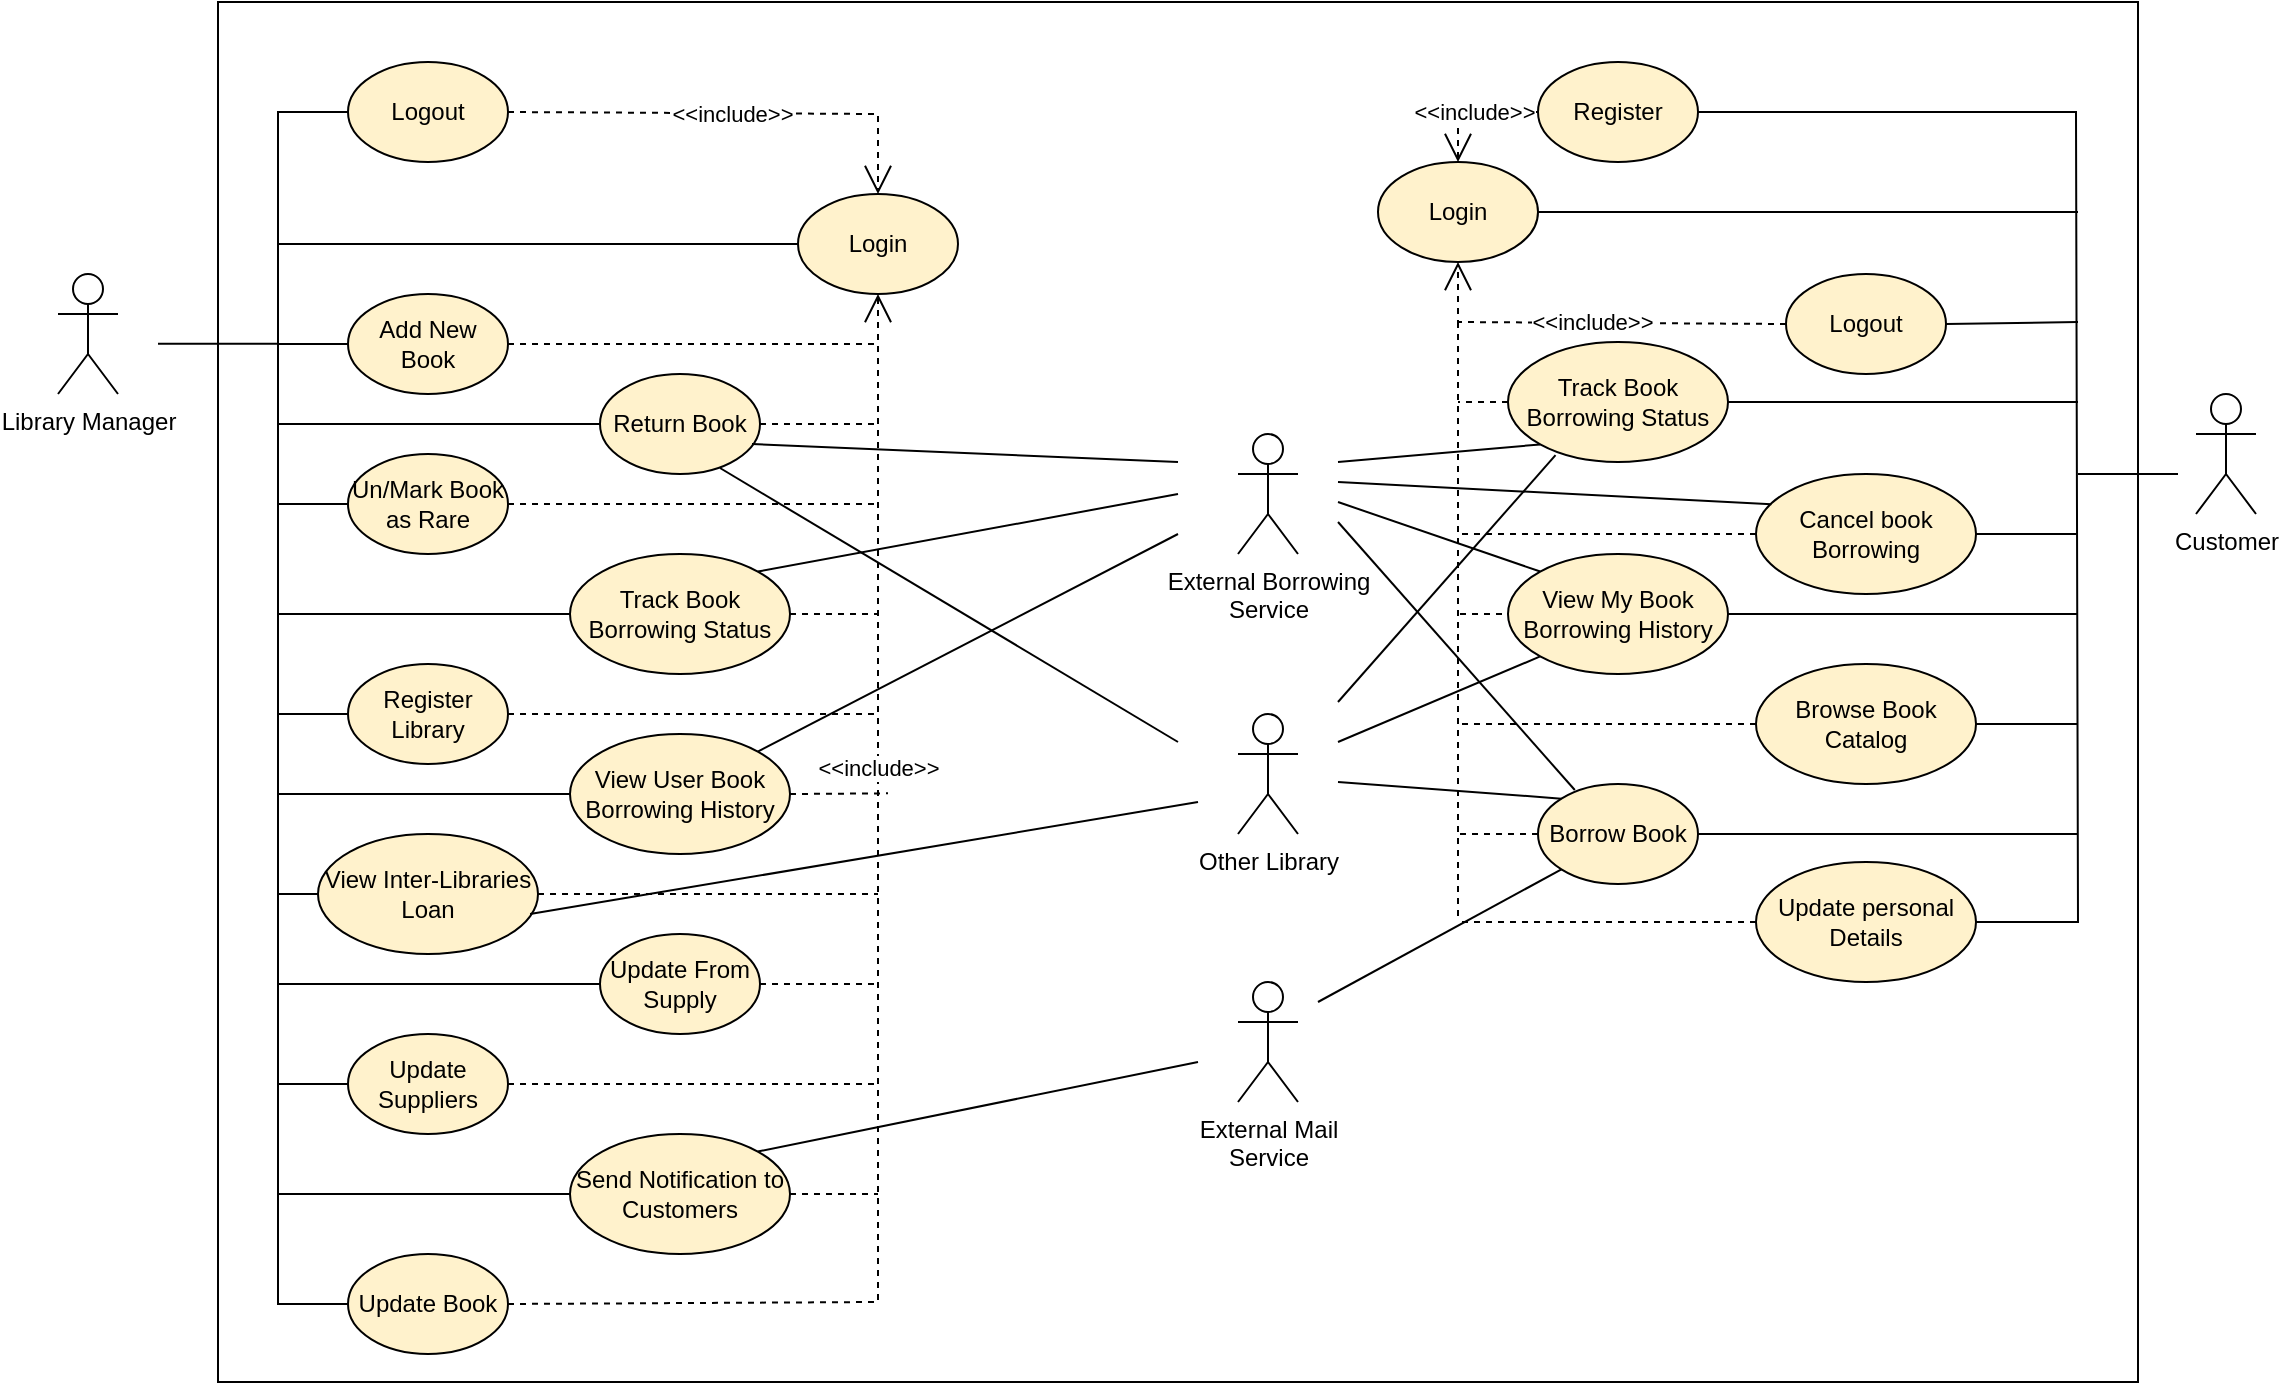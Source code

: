 <mxfile version="24.7.6">
  <diagram name="Page-1" id="7oypQDB3SKRC0D1iNIvr">
    <mxGraphModel dx="2234" dy="746" grid="0" gridSize="10" guides="1" tooltips="1" connect="1" arrows="1" fold="1" page="0" pageScale="1" pageWidth="850" pageHeight="1100" math="0" shadow="0">
      <root>
        <mxCell id="0" />
        <mxCell id="1" parent="0" />
        <mxCell id="VYR5HJMIhHFBfFQLynJq-1" value="Library Manager" style="shape=umlActor;verticalLabelPosition=bottom;verticalAlign=top;html=1;outlineConnect=0;" parent="1" vertex="1">
          <mxGeometry x="-400" y="176" width="30" height="60" as="geometry" />
        </mxCell>
        <mxCell id="VYR5HJMIhHFBfFQLynJq-2" value="Customer" style="shape=umlActor;verticalLabelPosition=bottom;verticalAlign=top;html=1;outlineConnect=0;" parent="1" vertex="1">
          <mxGeometry x="669" y="236" width="30" height="60" as="geometry" />
        </mxCell>
        <mxCell id="VYR5HJMIhHFBfFQLynJq-6" value="Login" style="ellipse;whiteSpace=wrap;html=1;fillColor=#fff2cc;strokeColor=#000000;" parent="1" vertex="1">
          <mxGeometry x="-30" y="136" width="80" height="50" as="geometry" />
        </mxCell>
        <mxCell id="VYR5HJMIhHFBfFQLynJq-7" value="Logout" style="ellipse;whiteSpace=wrap;html=1;fillColor=#fff2cc;strokeColor=#000000;" parent="1" vertex="1">
          <mxGeometry x="-255" y="70" width="80" height="50" as="geometry" />
        </mxCell>
        <mxCell id="VYR5HJMIhHFBfFQLynJq-11" value="External Mail&lt;div&gt;Service&lt;/div&gt;" style="shape=umlActor;verticalLabelPosition=bottom;verticalAlign=top;html=1;outlineConnect=0;" parent="1" vertex="1">
          <mxGeometry x="190" y="530" width="30" height="60" as="geometry" />
        </mxCell>
        <mxCell id="VYR5HJMIhHFBfFQLynJq-12" value="External Borrowing&lt;div&gt;Service&lt;/div&gt;" style="shape=umlActor;verticalLabelPosition=bottom;verticalAlign=top;html=1;outlineConnect=0;" parent="1" vertex="1">
          <mxGeometry x="190" y="256" width="30" height="60" as="geometry" />
        </mxCell>
        <mxCell id="VYR5HJMIhHFBfFQLynJq-13" value="Other Library" style="shape=umlActor;verticalLabelPosition=bottom;verticalAlign=top;html=1;outlineConnect=0;" parent="1" vertex="1">
          <mxGeometry x="190" y="396" width="30" height="60" as="geometry" />
        </mxCell>
        <mxCell id="VYR5HJMIhHFBfFQLynJq-16" value="Add New&lt;div&gt;Book&lt;/div&gt;" style="ellipse;whiteSpace=wrap;html=1;fillColor=#fff2cc;strokeColor=#000000;" parent="1" vertex="1">
          <mxGeometry x="-255" y="186" width="80" height="50" as="geometry" />
        </mxCell>
        <mxCell id="VYR5HJMIhHFBfFQLynJq-17" value="Un/Mark Book&lt;div&gt;as Rare&lt;/div&gt;" style="ellipse;whiteSpace=wrap;html=1;fillColor=#fff2cc;strokeColor=#000000;" parent="1" vertex="1">
          <mxGeometry x="-255" y="266" width="80" height="50" as="geometry" />
        </mxCell>
        <mxCell id="VYR5HJMIhHFBfFQLynJq-19" value="Register Library" style="ellipse;whiteSpace=wrap;html=1;fillColor=#fff2cc;strokeColor=#000000;" parent="1" vertex="1">
          <mxGeometry x="-255" y="371" width="80" height="50" as="geometry" />
        </mxCell>
        <mxCell id="VYR5HJMIhHFBfFQLynJq-20" value="Track Book Borrowing Status" style="ellipse;whiteSpace=wrap;html=1;fillColor=#fff2cc;strokeColor=#000000;" parent="1" vertex="1">
          <mxGeometry x="-144" y="316" width="110" height="60" as="geometry" />
        </mxCell>
        <mxCell id="VYR5HJMIhHFBfFQLynJq-21" value="View User Book Borrowing History" style="ellipse;whiteSpace=wrap;html=1;fillColor=#fff2cc;strokeColor=#000000;" parent="1" vertex="1">
          <mxGeometry x="-144" y="406" width="110" height="60" as="geometry" />
        </mxCell>
        <mxCell id="VYR5HJMIhHFBfFQLynJq-22" value="View Inter-Libraries Loan" style="ellipse;whiteSpace=wrap;html=1;fillColor=#fff2cc;strokeColor=#000000;" parent="1" vertex="1">
          <mxGeometry x="-270" y="456" width="110" height="60" as="geometry" />
        </mxCell>
        <mxCell id="VYR5HJMIhHFBfFQLynJq-24" value="Update Suppliers" style="ellipse;whiteSpace=wrap;html=1;fillColor=#fff2cc;strokeColor=#000000;" parent="1" vertex="1">
          <mxGeometry x="-255" y="556" width="80" height="50" as="geometry" />
        </mxCell>
        <mxCell id="VYR5HJMIhHFBfFQLynJq-25" value="Update From Supply" style="ellipse;whiteSpace=wrap;html=1;fillColor=#fff2cc;strokeColor=#000000;" parent="1" vertex="1">
          <mxGeometry x="-129" y="506" width="80" height="50" as="geometry" />
        </mxCell>
        <mxCell id="VYR5HJMIhHFBfFQLynJq-28" value="Send Notification to Customers" style="ellipse;whiteSpace=wrap;html=1;fillColor=#fff2cc;strokeColor=#000000;" parent="1" vertex="1">
          <mxGeometry x="-144" y="606" width="110" height="60" as="geometry" />
        </mxCell>
        <mxCell id="VYR5HJMIhHFBfFQLynJq-37" value="" style="endArrow=none;html=1;rounded=0;entryX=0;entryY=0.5;entryDx=0;entryDy=0;exitX=0;exitY=0.5;exitDx=0;exitDy=0;" parent="1" target="VYR5HJMIhHFBfFQLynJq-7" edge="1">
          <mxGeometry width="50" height="50" relative="1" as="geometry">
            <mxPoint x="-255" y="691" as="sourcePoint" />
            <mxPoint x="-40" y="186" as="targetPoint" />
            <Array as="points">
              <mxPoint x="-290" y="691" />
              <mxPoint x="-290" y="95" />
            </Array>
          </mxGeometry>
        </mxCell>
        <mxCell id="VYR5HJMIhHFBfFQLynJq-39" value="&amp;lt;&amp;lt;include&amp;gt;&amp;gt;" style="endArrow=open;endSize=12;dashed=1;html=1;rounded=0;exitX=1;exitY=0.5;exitDx=0;exitDy=0;entryX=0.5;entryY=0;entryDx=0;entryDy=0;" parent="1" source="VYR5HJMIhHFBfFQLynJq-7" target="VYR5HJMIhHFBfFQLynJq-6" edge="1">
          <mxGeometry width="160" relative="1" as="geometry">
            <mxPoint x="50" y="336" as="sourcePoint" />
            <mxPoint x="210" y="336" as="targetPoint" />
            <Array as="points">
              <mxPoint x="10" y="96" />
            </Array>
          </mxGeometry>
        </mxCell>
        <mxCell id="VYR5HJMIhHFBfFQLynJq-44" value="" style="endArrow=none;html=1;rounded=0;exitX=0;exitY=0.5;exitDx=0;exitDy=0;" parent="1" source="VYR5HJMIhHFBfFQLynJq-6" edge="1">
          <mxGeometry width="50" height="50" relative="1" as="geometry">
            <mxPoint x="110" y="366" as="sourcePoint" />
            <mxPoint x="-290" y="161" as="targetPoint" />
          </mxGeometry>
        </mxCell>
        <mxCell id="VYR5HJMIhHFBfFQLynJq-50" value="" style="endArrow=none;html=1;rounded=0;exitX=0;exitY=0.5;exitDx=0;exitDy=0;" parent="1" source="VYR5HJMIhHFBfFQLynJq-16" edge="1">
          <mxGeometry width="50" height="50" relative="1" as="geometry">
            <mxPoint x="110" y="366" as="sourcePoint" />
            <mxPoint x="-290" y="211" as="targetPoint" />
          </mxGeometry>
        </mxCell>
        <mxCell id="VYR5HJMIhHFBfFQLynJq-51" value="&amp;lt;&amp;lt;include&amp;gt;&amp;gt;" style="endArrow=open;endSize=12;dashed=1;html=1;rounded=0;entryX=0.5;entryY=1;entryDx=0;entryDy=0;exitX=1;exitY=0.5;exitDx=0;exitDy=0;" parent="1" target="VYR5HJMIhHFBfFQLynJq-6" edge="1">
          <mxGeometry x="0.313" width="160" relative="1" as="geometry">
            <mxPoint x="-175" y="691" as="sourcePoint" />
            <mxPoint x="1" y="146" as="targetPoint" />
            <Array as="points">
              <mxPoint x="10" y="690" />
            </Array>
            <mxPoint as="offset" />
          </mxGeometry>
        </mxCell>
        <mxCell id="VYR5HJMIhHFBfFQLynJq-53" value="" style="endArrow=none;dashed=1;html=1;rounded=0;exitX=1;exitY=0.5;exitDx=0;exitDy=0;" parent="1" source="VYR5HJMIhHFBfFQLynJq-16" edge="1">
          <mxGeometry width="50" height="50" relative="1" as="geometry">
            <mxPoint x="90" y="386" as="sourcePoint" />
            <mxPoint x="10" y="211" as="targetPoint" />
          </mxGeometry>
        </mxCell>
        <mxCell id="VYR5HJMIhHFBfFQLynJq-54" value="" style="endArrow=none;dashed=1;html=1;rounded=0;exitX=1;exitY=0.5;exitDx=0;exitDy=0;" parent="1" edge="1">
          <mxGeometry width="50" height="50" relative="1" as="geometry">
            <mxPoint x="-49" y="251" as="sourcePoint" />
            <mxPoint x="10" y="251" as="targetPoint" />
          </mxGeometry>
        </mxCell>
        <mxCell id="VYR5HJMIhHFBfFQLynJq-55" value="" style="endArrow=none;dashed=1;html=1;rounded=0;exitX=1;exitY=0.5;exitDx=0;exitDy=0;" parent="1" source="VYR5HJMIhHFBfFQLynJq-17" edge="1">
          <mxGeometry width="50" height="50" relative="1" as="geometry">
            <mxPoint x="-149" y="290.66" as="sourcePoint" />
            <mxPoint x="10" y="291" as="targetPoint" />
          </mxGeometry>
        </mxCell>
        <mxCell id="VYR5HJMIhHFBfFQLynJq-56" value="" style="endArrow=none;dashed=1;html=1;rounded=0;exitX=1;exitY=0.5;exitDx=0;exitDy=0;" parent="1" source="VYR5HJMIhHFBfFQLynJq-20" edge="1">
          <mxGeometry width="50" height="50" relative="1" as="geometry">
            <mxPoint x="-165" y="301" as="sourcePoint" />
            <mxPoint x="10" y="346" as="targetPoint" />
          </mxGeometry>
        </mxCell>
        <mxCell id="VYR5HJMIhHFBfFQLynJq-57" value="" style="endArrow=none;dashed=1;html=1;rounded=0;exitX=1;exitY=0.5;exitDx=0;exitDy=0;" parent="1" source="VYR5HJMIhHFBfFQLynJq-19" edge="1">
          <mxGeometry width="50" height="50" relative="1" as="geometry">
            <mxPoint x="-24" y="356" as="sourcePoint" />
            <mxPoint x="10" y="396" as="targetPoint" />
          </mxGeometry>
        </mxCell>
        <mxCell id="VYR5HJMIhHFBfFQLynJq-58" value="" style="endArrow=none;dashed=1;html=1;rounded=0;exitX=1;exitY=0.5;exitDx=0;exitDy=0;" parent="1" source="VYR5HJMIhHFBfFQLynJq-21" edge="1">
          <mxGeometry width="50" height="50" relative="1" as="geometry">
            <mxPoint x="-20" y="466" as="sourcePoint" />
            <mxPoint x="15" y="435.66" as="targetPoint" />
          </mxGeometry>
        </mxCell>
        <mxCell id="VYR5HJMIhHFBfFQLynJq-59" value="" style="endArrow=none;dashed=1;html=1;rounded=0;exitX=1;exitY=0.5;exitDx=0;exitDy=0;" parent="1" source="VYR5HJMIhHFBfFQLynJq-25" edge="1">
          <mxGeometry width="50" height="50" relative="1" as="geometry">
            <mxPoint x="-155" y="416" as="sourcePoint" />
            <mxPoint x="10" y="531" as="targetPoint" />
          </mxGeometry>
        </mxCell>
        <mxCell id="VYR5HJMIhHFBfFQLynJq-60" value="" style="endArrow=none;dashed=1;html=1;rounded=0;exitX=1;exitY=0.5;exitDx=0;exitDy=0;" parent="1" source="VYR5HJMIhHFBfFQLynJq-22" edge="1">
          <mxGeometry width="50" height="50" relative="1" as="geometry">
            <mxPoint x="-145" y="426" as="sourcePoint" />
            <mxPoint x="10" y="486" as="targetPoint" />
          </mxGeometry>
        </mxCell>
        <mxCell id="VYR5HJMIhHFBfFQLynJq-61" value="" style="endArrow=none;dashed=1;html=1;rounded=0;exitX=1;exitY=0.5;exitDx=0;exitDy=0;" parent="1" source="VYR5HJMIhHFBfFQLynJq-24" edge="1">
          <mxGeometry width="50" height="50" relative="1" as="geometry">
            <mxPoint x="-135" y="436" as="sourcePoint" />
            <mxPoint x="10" y="581" as="targetPoint" />
          </mxGeometry>
        </mxCell>
        <mxCell id="VYR5HJMIhHFBfFQLynJq-62" value="" style="endArrow=none;html=1;rounded=0;entryX=0;entryY=0.5;entryDx=0;entryDy=0;" parent="1" edge="1">
          <mxGeometry width="50" height="50" relative="1" as="geometry">
            <mxPoint x="-290" y="251" as="sourcePoint" />
            <mxPoint x="-129" y="251" as="targetPoint" />
          </mxGeometry>
        </mxCell>
        <mxCell id="VYR5HJMIhHFBfFQLynJq-63" value="" style="endArrow=none;html=1;rounded=0;exitX=0;exitY=0.5;exitDx=0;exitDy=0;" parent="1" source="VYR5HJMIhHFBfFQLynJq-17" edge="1">
          <mxGeometry width="50" height="50" relative="1" as="geometry">
            <mxPoint x="-235" y="231" as="sourcePoint" />
            <mxPoint x="-290" y="291" as="targetPoint" />
          </mxGeometry>
        </mxCell>
        <mxCell id="VYR5HJMIhHFBfFQLynJq-64" value="" style="endArrow=none;html=1;rounded=0;exitX=0;exitY=0.5;exitDx=0;exitDy=0;" parent="1" source="VYR5HJMIhHFBfFQLynJq-20" edge="1">
          <mxGeometry width="50" height="50" relative="1" as="geometry">
            <mxPoint x="-225" y="241" as="sourcePoint" />
            <mxPoint x="-290" y="346" as="targetPoint" />
          </mxGeometry>
        </mxCell>
        <mxCell id="VYR5HJMIhHFBfFQLynJq-65" value="" style="endArrow=none;html=1;rounded=0;exitX=0;exitY=0.5;exitDx=0;exitDy=0;" parent="1" source="VYR5HJMIhHFBfFQLynJq-19" edge="1">
          <mxGeometry width="50" height="50" relative="1" as="geometry">
            <mxPoint x="-215" y="251" as="sourcePoint" />
            <mxPoint x="-290" y="396" as="targetPoint" />
          </mxGeometry>
        </mxCell>
        <mxCell id="VYR5HJMIhHFBfFQLynJq-66" value="" style="endArrow=none;html=1;rounded=0;exitX=0;exitY=0.5;exitDx=0;exitDy=0;" parent="1" source="VYR5HJMIhHFBfFQLynJq-21" edge="1">
          <mxGeometry width="50" height="50" relative="1" as="geometry">
            <mxPoint x="-205" y="261" as="sourcePoint" />
            <mxPoint x="-290" y="436" as="targetPoint" />
          </mxGeometry>
        </mxCell>
        <mxCell id="VYR5HJMIhHFBfFQLynJq-67" value="" style="endArrow=none;html=1;rounded=0;exitX=0;exitY=0.5;exitDx=0;exitDy=0;" parent="1" source="VYR5HJMIhHFBfFQLynJq-22" edge="1">
          <mxGeometry width="50" height="50" relative="1" as="geometry">
            <mxPoint x="-195" y="271" as="sourcePoint" />
            <mxPoint x="-290" y="486" as="targetPoint" />
          </mxGeometry>
        </mxCell>
        <mxCell id="VYR5HJMIhHFBfFQLynJq-68" value="" style="endArrow=none;html=1;rounded=0;exitX=0;exitY=0.5;exitDx=0;exitDy=0;" parent="1" source="VYR5HJMIhHFBfFQLynJq-25" edge="1">
          <mxGeometry width="50" height="50" relative="1" as="geometry">
            <mxPoint x="-185" y="281" as="sourcePoint" />
            <mxPoint x="-290" y="531" as="targetPoint" />
          </mxGeometry>
        </mxCell>
        <mxCell id="VYR5HJMIhHFBfFQLynJq-69" value="" style="endArrow=none;html=1;rounded=0;exitX=0;exitY=0.5;exitDx=0;exitDy=0;" parent="1" source="VYR5HJMIhHFBfFQLynJq-24" edge="1">
          <mxGeometry width="50" height="50" relative="1" as="geometry">
            <mxPoint x="-175" y="291" as="sourcePoint" />
            <mxPoint x="-290" y="581" as="targetPoint" />
          </mxGeometry>
        </mxCell>
        <mxCell id="VYR5HJMIhHFBfFQLynJq-70" value="" style="endArrow=none;html=1;rounded=0;" parent="1" edge="1">
          <mxGeometry width="50" height="50" relative="1" as="geometry">
            <mxPoint x="-350" y="210.92" as="sourcePoint" />
            <mxPoint x="-290" y="210.92" as="targetPoint" />
          </mxGeometry>
        </mxCell>
        <mxCell id="0BpXNySAbxVzcku25Eo5-1" value="" style="endArrow=none;html=1;rounded=0;exitX=1;exitY=0;exitDx=0;exitDy=0;" edge="1" parent="1" source="VYR5HJMIhHFBfFQLynJq-20">
          <mxGeometry width="50" height="50" relative="1" as="geometry">
            <mxPoint x="70" y="366" as="sourcePoint" />
            <mxPoint x="160" y="286" as="targetPoint" />
          </mxGeometry>
        </mxCell>
        <mxCell id="0BpXNySAbxVzcku25Eo5-3" value="" style="endArrow=none;html=1;rounded=0;exitX=1;exitY=0;exitDx=0;exitDy=0;" edge="1" parent="1" source="VYR5HJMIhHFBfFQLynJq-21">
          <mxGeometry width="50" height="50" relative="1" as="geometry">
            <mxPoint x="20" y="466" as="sourcePoint" />
            <mxPoint x="160" y="306" as="targetPoint" />
          </mxGeometry>
        </mxCell>
        <mxCell id="0BpXNySAbxVzcku25Eo5-4" value="" style="endArrow=none;html=1;rounded=0;exitX=0.964;exitY=0.667;exitDx=0;exitDy=0;exitPerimeter=0;" edge="1" parent="1" source="VYR5HJMIhHFBfFQLynJq-22">
          <mxGeometry width="50" height="50" relative="1" as="geometry">
            <mxPoint x="60" y="576" as="sourcePoint" />
            <mxPoint x="170" y="440" as="targetPoint" />
          </mxGeometry>
        </mxCell>
        <mxCell id="0BpXNySAbxVzcku25Eo5-5" value="" style="endArrow=none;html=1;rounded=0;exitX=1;exitY=0;exitDx=0;exitDy=0;" edge="1" parent="1" source="VYR5HJMIhHFBfFQLynJq-28">
          <mxGeometry width="50" height="50" relative="1" as="geometry">
            <mxPoint x="20" y="566" as="sourcePoint" />
            <mxPoint x="170" y="570" as="targetPoint" />
          </mxGeometry>
        </mxCell>
        <mxCell id="0BpXNySAbxVzcku25Eo5-6" value="Login" style="ellipse;whiteSpace=wrap;html=1;fillColor=#fff2cc;strokeColor=#000000;" vertex="1" parent="1">
          <mxGeometry x="260" y="120" width="80" height="50" as="geometry" />
        </mxCell>
        <mxCell id="0BpXNySAbxVzcku25Eo5-7" value="Logout" style="ellipse;whiteSpace=wrap;html=1;fillColor=#fff2cc;strokeColor=#000000;" vertex="1" parent="1">
          <mxGeometry x="464" y="176" width="80" height="50" as="geometry" />
        </mxCell>
        <mxCell id="0BpXNySAbxVzcku25Eo5-8" value="Register" style="ellipse;whiteSpace=wrap;html=1;fillColor=#fff2cc;strokeColor=#000000;" vertex="1" parent="1">
          <mxGeometry x="340" y="70" width="80" height="50" as="geometry" />
        </mxCell>
        <mxCell id="0BpXNySAbxVzcku25Eo5-10" value="Browse Book Catalog" style="ellipse;whiteSpace=wrap;html=1;fillColor=#fff2cc;strokeColor=#000000;" vertex="1" parent="1">
          <mxGeometry x="449" y="371" width="110" height="60" as="geometry" />
        </mxCell>
        <mxCell id="0BpXNySAbxVzcku25Eo5-13" value="Cancel book Borrowing" style="ellipse;whiteSpace=wrap;html=1;fillColor=#fff2cc;strokeColor=#000000;" vertex="1" parent="1">
          <mxGeometry x="449" y="276" width="110" height="60" as="geometry" />
        </mxCell>
        <mxCell id="0BpXNySAbxVzcku25Eo5-15" value="" style="endArrow=none;html=1;rounded=0;entryX=0;entryY=0.5;entryDx=0;entryDy=0;" edge="1" parent="1" target="VYR5HJMIhHFBfFQLynJq-28">
          <mxGeometry width="50" height="50" relative="1" as="geometry">
            <mxPoint x="-290" y="636" as="sourcePoint" />
            <mxPoint x="-170" y="600" as="targetPoint" />
          </mxGeometry>
        </mxCell>
        <mxCell id="0BpXNySAbxVzcku25Eo5-17" value="" style="endArrow=none;dashed=1;html=1;rounded=0;exitX=1;exitY=0.5;exitDx=0;exitDy=0;" edge="1" parent="1" source="VYR5HJMIhHFBfFQLynJq-28">
          <mxGeometry width="50" height="50" relative="1" as="geometry">
            <mxPoint x="-34" y="646" as="sourcePoint" />
            <mxPoint x="10" y="636" as="targetPoint" />
          </mxGeometry>
        </mxCell>
        <mxCell id="0BpXNySAbxVzcku25Eo5-18" value="" style="endArrow=none;html=1;rounded=0;entryX=1;entryY=0.5;entryDx=0;entryDy=0;exitX=1;exitY=0.5;exitDx=0;exitDy=0;" edge="1" parent="1" source="0BpXNySAbxVzcku25Eo5-19" target="0BpXNySAbxVzcku25Eo5-8">
          <mxGeometry width="50" height="50" relative="1" as="geometry">
            <mxPoint x="644" y="784" as="sourcePoint" />
            <mxPoint x="644" y="188" as="targetPoint" />
            <Array as="points">
              <mxPoint x="610" y="500" />
              <mxPoint x="609" y="95" />
            </Array>
          </mxGeometry>
        </mxCell>
        <mxCell id="0BpXNySAbxVzcku25Eo5-19" value="Update personal Details" style="ellipse;whiteSpace=wrap;html=1;fillColor=#fff2cc;strokeColor=#000000;" vertex="1" parent="1">
          <mxGeometry x="449" y="470" width="110" height="60" as="geometry" />
        </mxCell>
        <mxCell id="0BpXNySAbxVzcku25Eo5-21" value="Track Book Borrowing Status" style="ellipse;whiteSpace=wrap;html=1;fillColor=#fff2cc;strokeColor=#000000;" vertex="1" parent="1">
          <mxGeometry x="325" y="210" width="110" height="60" as="geometry" />
        </mxCell>
        <mxCell id="0BpXNySAbxVzcku25Eo5-23" value="" style="endArrow=none;html=1;rounded=0;" edge="1" parent="1">
          <mxGeometry width="50" height="50" relative="1" as="geometry">
            <mxPoint x="660" y="276" as="sourcePoint" />
            <mxPoint x="610" y="276" as="targetPoint" />
          </mxGeometry>
        </mxCell>
        <mxCell id="0BpXNySAbxVzcku25Eo5-24" value="" style="endArrow=none;html=1;rounded=0;entryX=1;entryY=0.5;entryDx=0;entryDy=0;" edge="1" parent="1" target="0BpXNySAbxVzcku25Eo5-7">
          <mxGeometry width="50" height="50" relative="1" as="geometry">
            <mxPoint x="610" y="200" as="sourcePoint" />
            <mxPoint x="559" y="184.58" as="targetPoint" />
          </mxGeometry>
        </mxCell>
        <mxCell id="0BpXNySAbxVzcku25Eo5-25" value="" style="endArrow=none;html=1;rounded=0;entryX=1;entryY=0.5;entryDx=0;entryDy=0;" edge="1" parent="1" target="0BpXNySAbxVzcku25Eo5-21">
          <mxGeometry width="50" height="50" relative="1" as="geometry">
            <mxPoint x="610" y="240" as="sourcePoint" />
            <mxPoint x="510" y="235.17" as="targetPoint" />
          </mxGeometry>
        </mxCell>
        <mxCell id="0BpXNySAbxVzcku25Eo5-26" value="" style="endArrow=none;html=1;rounded=0;entryX=1;entryY=0.5;entryDx=0;entryDy=0;" edge="1" parent="1" target="0BpXNySAbxVzcku25Eo5-6">
          <mxGeometry width="50" height="50" relative="1" as="geometry">
            <mxPoint x="610" y="145" as="sourcePoint" />
            <mxPoint x="384" y="136" as="targetPoint" />
          </mxGeometry>
        </mxCell>
        <mxCell id="0BpXNySAbxVzcku25Eo5-27" value="" style="endArrow=none;html=1;rounded=0;entryX=1;entryY=0.5;entryDx=0;entryDy=0;" edge="1" parent="1" target="0BpXNySAbxVzcku25Eo5-13">
          <mxGeometry width="50" height="50" relative="1" as="geometry">
            <mxPoint x="610" y="306" as="sourcePoint" />
            <mxPoint x="570" y="290" as="targetPoint" />
          </mxGeometry>
        </mxCell>
        <mxCell id="0BpXNySAbxVzcku25Eo5-28" value="" style="endArrow=none;html=1;rounded=0;entryX=1;entryY=0.5;entryDx=0;entryDy=0;" edge="1" parent="1">
          <mxGeometry width="50" height="50" relative="1" as="geometry">
            <mxPoint x="610" y="346" as="sourcePoint" />
            <mxPoint x="420" y="346" as="targetPoint" />
          </mxGeometry>
        </mxCell>
        <mxCell id="0BpXNySAbxVzcku25Eo5-29" value="" style="endArrow=none;html=1;rounded=0;entryX=1;entryY=0.5;entryDx=0;entryDy=0;" edge="1" parent="1" target="0BpXNySAbxVzcku25Eo5-10">
          <mxGeometry width="50" height="50" relative="1" as="geometry">
            <mxPoint x="610" y="401" as="sourcePoint" />
            <mxPoint x="569" y="406" as="targetPoint" />
          </mxGeometry>
        </mxCell>
        <mxCell id="0BpXNySAbxVzcku25Eo5-30" value="" style="endArrow=none;html=1;rounded=0;entryX=1;entryY=0.5;entryDx=0;entryDy=0;" edge="1" parent="1" target="0BpXNySAbxVzcku25Eo5-42">
          <mxGeometry width="50" height="50" relative="1" as="geometry">
            <mxPoint x="610" y="456" as="sourcePoint" />
            <mxPoint x="435" y="451" as="targetPoint" />
          </mxGeometry>
        </mxCell>
        <mxCell id="0BpXNySAbxVzcku25Eo5-31" value="&amp;lt;&amp;lt;include&amp;gt;&amp;gt;" style="endArrow=open;endSize=12;dashed=1;html=1;rounded=0;exitX=0;exitY=0.5;exitDx=0;exitDy=0;entryX=0.5;entryY=0;entryDx=0;entryDy=0;" edge="1" parent="1" source="0BpXNySAbxVzcku25Eo5-8" target="0BpXNySAbxVzcku25Eo5-6">
          <mxGeometry width="160" relative="1" as="geometry">
            <mxPoint x="30" y="70" as="sourcePoint" />
            <mxPoint x="215" y="111" as="targetPoint" />
            <Array as="points">
              <mxPoint x="300" y="95" />
            </Array>
          </mxGeometry>
        </mxCell>
        <mxCell id="0BpXNySAbxVzcku25Eo5-32" value="&amp;lt;&amp;lt;include&amp;gt;&amp;gt;" style="endArrow=open;endSize=12;dashed=1;html=1;rounded=0;exitX=0;exitY=0.5;exitDx=0;exitDy=0;entryX=0.5;entryY=1;entryDx=0;entryDy=0;" edge="1" parent="1" source="0BpXNySAbxVzcku25Eo5-7" target="0BpXNySAbxVzcku25Eo5-6">
          <mxGeometry width="160" relative="1" as="geometry">
            <mxPoint x="-155" y="115" as="sourcePoint" />
            <mxPoint x="30" y="156" as="targetPoint" />
            <Array as="points">
              <mxPoint x="300" y="200" />
            </Array>
          </mxGeometry>
        </mxCell>
        <mxCell id="0BpXNySAbxVzcku25Eo5-33" value="" style="endArrow=none;dashed=1;html=1;rounded=0;" edge="1" parent="1">
          <mxGeometry width="50" height="50" relative="1" as="geometry">
            <mxPoint x="300" y="200" as="sourcePoint" />
            <mxPoint x="300" y="500" as="targetPoint" />
          </mxGeometry>
        </mxCell>
        <mxCell id="0BpXNySAbxVzcku25Eo5-35" value="" style="endArrow=none;dashed=1;html=1;rounded=0;exitX=0;exitY=0.5;exitDx=0;exitDy=0;" edge="1" parent="1" source="0BpXNySAbxVzcku25Eo5-19">
          <mxGeometry width="50" height="50" relative="1" as="geometry">
            <mxPoint x="363.243" y="491.001" as="sourcePoint" />
            <mxPoint x="300" y="500" as="targetPoint" />
          </mxGeometry>
        </mxCell>
        <mxCell id="0BpXNySAbxVzcku25Eo5-36" value="" style="endArrow=none;dashed=1;html=1;rounded=0;exitX=0;exitY=0.5;exitDx=0;exitDy=0;" edge="1" parent="1" source="0BpXNySAbxVzcku25Eo5-42">
          <mxGeometry width="50" height="50" relative="1" as="geometry">
            <mxPoint x="325" y="451" as="sourcePoint" />
            <mxPoint x="300" y="456" as="targetPoint" />
          </mxGeometry>
        </mxCell>
        <mxCell id="0BpXNySAbxVzcku25Eo5-37" value="" style="endArrow=none;dashed=1;html=1;rounded=0;exitX=0;exitY=0.5;exitDx=0;exitDy=0;" edge="1" parent="1" source="0BpXNySAbxVzcku25Eo5-10">
          <mxGeometry width="50" height="50" relative="1" as="geometry">
            <mxPoint x="335" y="461" as="sourcePoint" />
            <mxPoint x="300" y="401" as="targetPoint" />
          </mxGeometry>
        </mxCell>
        <mxCell id="0BpXNySAbxVzcku25Eo5-38" value="" style="endArrow=none;dashed=1;html=1;rounded=0;exitX=0;exitY=0.5;exitDx=0;exitDy=0;" edge="1" parent="1">
          <mxGeometry width="50" height="50" relative="1" as="geometry">
            <mxPoint x="340" y="346" as="sourcePoint" />
            <mxPoint x="300" y="346" as="targetPoint" />
          </mxGeometry>
        </mxCell>
        <mxCell id="0BpXNySAbxVzcku25Eo5-39" value="" style="endArrow=none;dashed=1;html=1;rounded=0;exitX=0;exitY=0.5;exitDx=0;exitDy=0;" edge="1" parent="1" source="0BpXNySAbxVzcku25Eo5-13">
          <mxGeometry width="50" height="50" relative="1" as="geometry">
            <mxPoint x="355" y="481" as="sourcePoint" />
            <mxPoint x="300" y="306" as="targetPoint" />
          </mxGeometry>
        </mxCell>
        <mxCell id="0BpXNySAbxVzcku25Eo5-40" value="" style="endArrow=none;dashed=1;html=1;rounded=0;exitX=0;exitY=0.5;exitDx=0;exitDy=0;" edge="1" parent="1" source="0BpXNySAbxVzcku25Eo5-21">
          <mxGeometry width="50" height="50" relative="1" as="geometry">
            <mxPoint x="365" y="491" as="sourcePoint" />
            <mxPoint x="300" y="240" as="targetPoint" />
          </mxGeometry>
        </mxCell>
        <mxCell id="0BpXNySAbxVzcku25Eo5-41" value="" style="endArrow=none;html=1;rounded=0;entryX=0;entryY=1;entryDx=0;entryDy=0;" edge="1" parent="1" target="0BpXNySAbxVzcku25Eo5-42">
          <mxGeometry width="50" height="50" relative="1" as="geometry">
            <mxPoint x="230" y="540" as="sourcePoint" />
            <mxPoint x="310" y="550" as="targetPoint" />
          </mxGeometry>
        </mxCell>
        <mxCell id="0BpXNySAbxVzcku25Eo5-42" value="Borrow Book" style="ellipse;whiteSpace=wrap;html=1;fillColor=#fff2cc;strokeColor=#000000;" vertex="1" parent="1">
          <mxGeometry x="340" y="431" width="80" height="50" as="geometry" />
        </mxCell>
        <mxCell id="0BpXNySAbxVzcku25Eo5-43" value="View My Book Borrowing History" style="ellipse;whiteSpace=wrap;html=1;fillColor=#fff2cc;strokeColor=#000000;" vertex="1" parent="1">
          <mxGeometry x="325" y="316" width="110" height="60" as="geometry" />
        </mxCell>
        <mxCell id="0BpXNySAbxVzcku25Eo5-44" value="" style="endArrow=none;html=1;rounded=0;entryX=0;entryY=0;entryDx=0;entryDy=0;" edge="1" parent="1" target="0BpXNySAbxVzcku25Eo5-42">
          <mxGeometry width="50" height="50" relative="1" as="geometry">
            <mxPoint x="240" y="430" as="sourcePoint" />
            <mxPoint x="325" y="464" as="targetPoint" />
          </mxGeometry>
        </mxCell>
        <mxCell id="0BpXNySAbxVzcku25Eo5-45" value="" style="endArrow=none;html=1;rounded=0;entryX=0.23;entryY=0.06;entryDx=0;entryDy=0;entryPerimeter=0;" edge="1" parent="1" target="0BpXNySAbxVzcku25Eo5-42">
          <mxGeometry width="50" height="50" relative="1" as="geometry">
            <mxPoint x="240" y="300" as="sourcePoint" />
            <mxPoint x="361" y="448" as="targetPoint" />
          </mxGeometry>
        </mxCell>
        <mxCell id="0BpXNySAbxVzcku25Eo5-46" value="" style="endArrow=none;html=1;rounded=0;entryX=0;entryY=0;entryDx=0;entryDy=0;" edge="1" parent="1" target="0BpXNySAbxVzcku25Eo5-43">
          <mxGeometry width="50" height="50" relative="1" as="geometry">
            <mxPoint x="240" y="290" as="sourcePoint" />
            <mxPoint x="368" y="444" as="targetPoint" />
          </mxGeometry>
        </mxCell>
        <mxCell id="0BpXNySAbxVzcku25Eo5-47" value="" style="endArrow=none;html=1;rounded=0;entryX=0;entryY=1;entryDx=0;entryDy=0;" edge="1" parent="1" target="0BpXNySAbxVzcku25Eo5-21">
          <mxGeometry width="50" height="50" relative="1" as="geometry">
            <mxPoint x="240" y="270" as="sourcePoint" />
            <mxPoint x="351" y="335" as="targetPoint" />
          </mxGeometry>
        </mxCell>
        <mxCell id="0BpXNySAbxVzcku25Eo5-48" value="" style="endArrow=none;html=1;rounded=0;entryX=0.07;entryY=0.252;entryDx=0;entryDy=0;entryPerimeter=0;" edge="1" parent="1" target="0BpXNySAbxVzcku25Eo5-13">
          <mxGeometry width="50" height="50" relative="1" as="geometry">
            <mxPoint x="240" y="280" as="sourcePoint" />
            <mxPoint x="351" y="335" as="targetPoint" />
          </mxGeometry>
        </mxCell>
        <mxCell id="0BpXNySAbxVzcku25Eo5-50" value="" style="endArrow=none;html=1;rounded=0;entryX=0.216;entryY=0.943;entryDx=0;entryDy=0;entryPerimeter=0;" edge="1" parent="1" target="0BpXNySAbxVzcku25Eo5-21">
          <mxGeometry width="50" height="50" relative="1" as="geometry">
            <mxPoint x="240" y="390" as="sourcePoint" />
            <mxPoint x="351" y="271" as="targetPoint" />
          </mxGeometry>
        </mxCell>
        <mxCell id="0BpXNySAbxVzcku25Eo5-51" value="" style="endArrow=none;html=1;rounded=0;entryX=0;entryY=1;entryDx=0;entryDy=0;" edge="1" parent="1" target="0BpXNySAbxVzcku25Eo5-43">
          <mxGeometry width="50" height="50" relative="1" as="geometry">
            <mxPoint x="240" y="410" as="sourcePoint" />
            <mxPoint x="359" y="277" as="targetPoint" />
          </mxGeometry>
        </mxCell>
        <mxCell id="0BpXNySAbxVzcku25Eo5-52" value="" style="rounded=0;whiteSpace=wrap;html=1;fillColor=none;" vertex="1" parent="1">
          <mxGeometry x="-320" y="40" width="960" height="690" as="geometry" />
        </mxCell>
        <mxCell id="0BpXNySAbxVzcku25Eo5-53" value="Update Book" style="ellipse;whiteSpace=wrap;html=1;fillColor=#fff2cc;strokeColor=#000000;" vertex="1" parent="1">
          <mxGeometry x="-255" y="666" width="80" height="50" as="geometry" />
        </mxCell>
        <mxCell id="0BpXNySAbxVzcku25Eo5-54" value="Return Book" style="ellipse;whiteSpace=wrap;html=1;fillColor=#fff2cc;strokeColor=#000000;" vertex="1" parent="1">
          <mxGeometry x="-129" y="226" width="80" height="50" as="geometry" />
        </mxCell>
        <mxCell id="0BpXNySAbxVzcku25Eo5-55" value="" style="endArrow=none;html=1;rounded=0;exitX=0.95;exitY=0.7;exitDx=0;exitDy=0;exitPerimeter=0;" edge="1" parent="1" source="0BpXNySAbxVzcku25Eo5-54">
          <mxGeometry width="50" height="50" relative="1" as="geometry">
            <mxPoint x="80" y="400" as="sourcePoint" />
            <mxPoint x="160" y="270" as="targetPoint" />
          </mxGeometry>
        </mxCell>
        <mxCell id="0BpXNySAbxVzcku25Eo5-56" value="" style="endArrow=none;html=1;rounded=0;exitX=0.75;exitY=0.94;exitDx=0;exitDy=0;exitPerimeter=0;" edge="1" parent="1" source="0BpXNySAbxVzcku25Eo5-54">
          <mxGeometry width="50" height="50" relative="1" as="geometry">
            <mxPoint x="-51" y="279" as="sourcePoint" />
            <mxPoint x="160" y="410" as="targetPoint" />
          </mxGeometry>
        </mxCell>
      </root>
    </mxGraphModel>
  </diagram>
</mxfile>
